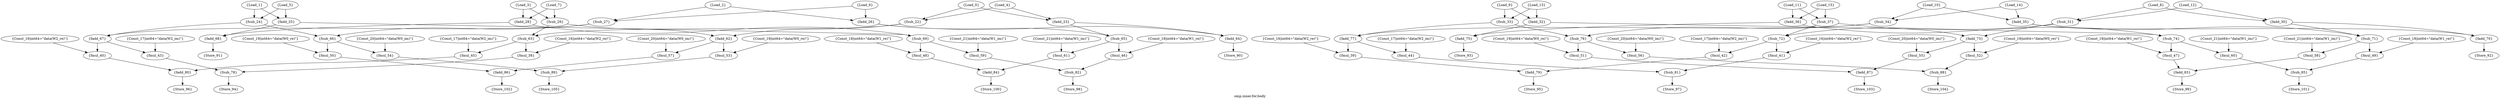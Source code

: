 /* ------- Application graph pragma -------
[SupportedOps] = {ALU, FADD, FMUL};
[SupportedOps] = {MEMPORT, INPUT, OUTPUT};
[SupportedOps] = {Constant, CONST};
*/

strict digraph "omp.inner.for.body" {
label="omp.inner.for.body";
Load_0 [data=in_re, label="{Load_0}", opcode=INPUT];
Load_1 [data=in_im, label="{Load_1}", opcode=INPUT];
Load_2 [data=in_re, label="{Load_2}", opcode=INPUT];
Load_3 [data=in_im, label="{Load_3}", opcode=INPUT];
Load_4 [data=in_re, label="{Load_4}", opcode=INPUT];
Load_5 [data=in_im, label="{Load_5}", opcode=INPUT];
Load_6 [data=in_re, label="{Load_6}", opcode=INPUT];
Load_7 [data=in_im, label="{Load_7}", opcode=INPUT];
Load_8 [data=in_re, label="{Load_8}", opcode=INPUT];
Load_9 [data=in_im, label="{Load_9}", opcode=INPUT];
Load_10 [data=in_re, label="{Load_10}", opcode=INPUT];
Load_11 [data=in_im, label="{Load_11}", opcode=INPUT];
Load_12 [data=in_re, label="{Load_12}", opcode=INPUT];
Load_13 [data=in_im, label="{Load_13}", opcode=INPUT];
Load_14 [data=in_re, label="{Load_14}", opcode=INPUT];
Load_15 [data=in_im, label="{Load_15}", opcode=INPUT];
fsub_22 [label="{fsub_22}", opcode=FADD];
fadd_23 [label="{fadd_23}", opcode=FADD];
fsub_24 [label="{fsub_24}", opcode=FADD];
fadd_25 [label="{fadd_25}", opcode=FADD];
fsub_27 [label="{fsub_27}", opcode=FADD];
fadd_26 [label="{fadd_26}", opcode=FADD];
fsub_29 [label="{fsub_29}", opcode=FADD];
fadd_28 [label="{fadd_28}", opcode=FADD];
fsub_31 [label="{fsub_31}", opcode=FADD];
fadd_30 [label="{fadd_30}", opcode=FADD];
fsub_33 [label="{fsub_33}", opcode=FADD];
fadd_32 [label="{fadd_32}", opcode=FADD];
fsub_34 [label="{fsub_34}", opcode=FADD];
fadd_35 [label="{fadd_35}", opcode=FADD];
fsub_37 [label="{fsub_37}", opcode=FADD];
fadd_36 [label="{fadd_36}", opcode=FADD];
fsub_63 [label="{fsub_63}", opcode=FADD];
fadd_62 [label="{fadd_62}", opcode=FADD];
fsub_65 [label="{fsub_65}", opcode=FADD];
fadd_64 [label="{fadd_64}", opcode=FADD];
fadd_67 [label="{fadd_67}", opcode=FADD];
fsub_66 [label="{fsub_66}", opcode=FADD];
fsub_69 [label="{fsub_69}", opcode=FADD];
fadd_68 [label="{fadd_68}", opcode=FADD];
fsub_72 [label="{fsub_72}", opcode=FADD];
fadd_73 [label="{fadd_73}", opcode=FADD];
fsub_71 [label="{fsub_71}", opcode=FADD];
fadd_70 [label="{fadd_70}", opcode=FADD];
fadd_77 [label="{fadd_77}", opcode=FADD];
fsub_76 [label="{fsub_76}", opcode=FADD];
fsub_74 [label="{fsub_74}", opcode=FADD];
fadd_75 [label="{fadd_75}", opcode=FADD];
fmul_45 [label="{fmul_45}", opcode=FMUL];
fmul_38 [label="{fmul_38}", opcode=FMUL];
fmul_57 [label="{fmul_57}", opcode=FMUL];
fmul_53 [label="{fmul_53}", opcode=FMUL];
fmul_61 [label="{fmul_61}", opcode=FMUL];
fmul_46 [label="{fmul_46}", opcode=FMUL];
Store_90 [data=out_re, label="{Store_90}", opcode=OUTPUT];
fmul_40 [label="{fmul_40}", opcode=FMUL];
fmul_43 [label="{fmul_43}", opcode=FMUL];
fmul_50 [label="{fmul_50}", opcode=FMUL];
fmul_54 [label="{fmul_54}", opcode=FMUL];
fmul_48 [label="{fmul_48}", opcode=FMUL];
fmul_59 [label="{fmul_59}", opcode=FMUL];
Store_91 [data=out_im, label="{Store_91}", opcode=OUTPUT];
fmul_42 [label="{fmul_42}", opcode=FMUL];
fmul_41 [label="{fmul_41}", opcode=FMUL];
fmul_55 [label="{fmul_55}", opcode=FMUL];
fmul_52 [label="{fmul_52}", opcode=FMUL];
fmul_58 [label="{fmul_58}", opcode=FMUL];
fmul_49 [label="{fmul_49}", opcode=FMUL];
Store_92 [data=out_re, label="{Store_92}", opcode=OUTPUT];
fmul_39 [label="{fmul_39}", opcode=FMUL];
fmul_44 [label="{fmul_44}", opcode=FMUL];
fmul_51 [label="{fmul_51}", opcode=FMUL];
fmul_56 [label="{fmul_56}", opcode=FMUL];
fmul_47 [label="{fmul_47}", opcode=FMUL];
fmul_60 [label="{fmul_60}", opcode=FMUL];
Store_93 [data=out_im, label="{Store_93}", opcode=OUTPUT];
fadd_80 [label="{fadd_80}", opcode=FADD];
fsub_78 [label="{fsub_78}", opcode=FADD];
fadd_86 [label="{fadd_86}", opcode=FADD];
fsub_89 [label="{fsub_89}", opcode=FADD];
fadd_84 [label="{fadd_84}", opcode=FADD];
fsub_82 [label="{fsub_82}", opcode=FADD];
fadd_79 [label="{fadd_79}", opcode=FADD];
fsub_81 [label="{fsub_81}", opcode=FADD];
fadd_87 [label="{fadd_87}", opcode=FADD];
fsub_88 [label="{fsub_88}", opcode=FADD];
fadd_83 [label="{fadd_83}", opcode=FADD];
fsub_85 [label="{fsub_85}", opcode=FADD];
Store_96 [data=out_im, label="{Store_96}", opcode=OUTPUT];
Store_94 [data=out_re, label="{Store_94}", opcode=OUTPUT];
Store_102 [data=out_im, label="{Store_102}", opcode=OUTPUT];
Store_105 [data=out_re, label="{Store_105}", opcode=OUTPUT];
Store_100 [data=out_im, label="{Store_100}", opcode=OUTPUT];
Store_98 [data=out_re, label="{Store_98}", opcode=OUTPUT];
Store_95 [data=out_im, label="{Store_95}", opcode=OUTPUT];
Store_97 [data=out_re, label="{Store_97}", opcode=OUTPUT];
Store_103 [data=out_im, label="{Store_103}", opcode=OUTPUT];
Store_104 [data=out_re, label="{Store_104}", opcode=OUTPUT];
Store_99 [data=out_im, label="{Store_99}", opcode=OUTPUT];
Store_101 [data=out_re, label="{Store_101}", opcode=OUTPUT];
Const_107 [constVal="1", int64="1", label="{Const_16|int64=\"data(W2_re)\"}", opcode=CONST];
Const_108 [constVal="1", int64="1", label="{Const_16|int64=\"data(W2_re)\"}", opcode=CONST];
Const_109 [constVal="1", int64="1", label="{Const_16|int64=\"data(W2_re)\"}", opcode=CONST];
Const_110 [constVal="1", int64="1", label="{Const_16|int64=\"data(W2_re)\"}", opcode=CONST];
Const_111 [constVal="1", int64="0", label="{Const_17|int64=\"data(W2_im)\"}", opcode=CONST];
Const_112 [constVal="1", int64="0", label="{Const_17|int64=\"data(W2_im)\"}", opcode=CONST];
Const_113 [constVal="1", int64="0", label="{Const_17|int64=\"data(W2_im)\"}", opcode=CONST];
Const_114 [constVal="1", int64="0", label="{Const_17|int64=\"data(W2_im)\"}", opcode=CONST];
Const_115 [constVal="1", int64="1", label="{Const_18|int64=\"data(W1_re)\"}", opcode=CONST];
Const_116 [constVal="1", int64="1", label="{Const_18|int64=\"data(W1_re)\"}", opcode=CONST];
Const_117 [constVal="1", int64="1", label="{Const_18|int64=\"data(W1_re)\"}", opcode=CONST];
Const_118 [constVal="1", int64="1", label="{Const_18|int64=\"data(W1_re)\"}", opcode=CONST];
Const_119 [constVal="1", int64="1", label="{Const_19|int64=\"data(W0_re)\"}", opcode=CONST];
Const_120 [constVal="1", int64="1", label="{Const_19|int64=\"data(W0_re)\"}", opcode=CONST];
Const_121 [constVal="1", int64="1", label="{Const_19|int64=\"data(W0_re)\"}", opcode=CONST];
Const_122 [constVal="1", int64="1", label="{Const_19|int64=\"data(W0_re)\"}", opcode=CONST];
Const_123 [constVal="1", int64="0", label="{Const_20|int64=\"data(W0_im)\"}", opcode=CONST];
Const_124 [constVal="1", int64="0", label="{Const_20|int64=\"data(W0_im)\"}", opcode=CONST];
Const_125 [constVal="1", int64="0", label="{Const_20|int64=\"data(W0_im)\"}", opcode=CONST];
Const_126 [constVal="1", int64="0", label="{Const_20|int64=\"data(W0_im)\"}", opcode=CONST];
Const_127 [constVal="1", int64="0", label="{Const_21|int64=\"data(W1_im)\"}", opcode=CONST];
Const_128 [constVal="1", int64="0", label="{Const_21|int64=\"data(W1_im)\"}", opcode=CONST];
Const_129 [constVal="1", int64="0", label="{Const_21|int64=\"data(W1_im)\"}", opcode=CONST];
Const_130 [constVal="1", int64="0", label="{Const_21|int64=\"data(W1_im)\"}", opcode=CONST];
Load_0 -> fsub_22  [driver=outPinA, load=inPinB];
Load_0 -> fadd_23  [driver=outPinA, load=inPinB];
Load_1 -> fsub_24  [driver=outPinA, load=inPinB];
Load_1 -> fadd_25  [driver=outPinA, load=inPinB];
Load_2 -> fadd_26  [driver=outPinA, load=inPinB];
Load_2 -> fsub_27  [driver=outPinA, load=inPinB];
Load_3 -> fadd_28  [driver=outPinA, load=inPinB];
Load_3 -> fsub_29  [driver=outPinA, load=inPinB];
Load_4 -> fsub_22  [driver=outPinA, load=inPinA];
Load_4 -> fadd_23  [driver=outPinA, load=inPinA];
Load_5 -> fsub_24  [driver=outPinA, load=inPinA];
Load_5 -> fadd_25  [driver=outPinA, load=inPinA];
Load_6 -> fadd_26  [driver=outPinA, load=inPinA];
Load_6 -> fsub_27  [driver=outPinA, load=inPinA];
Load_7 -> fadd_28  [driver=outPinA, load=inPinA];
Load_7 -> fsub_29  [driver=outPinA, load=inPinA];
Load_8 -> fadd_30  [driver=outPinA, load=inPinB];
Load_8 -> fsub_31  [driver=outPinA, load=inPinB];
Load_9 -> fadd_32  [driver=outPinA, load=inPinB];
Load_9 -> fsub_33  [driver=outPinA, load=inPinB];
Load_10 -> fsub_34  [driver=outPinA, load=inPinB];
Load_10 -> fadd_35  [driver=outPinA, load=inPinB];
Load_11 -> fadd_36  [driver=outPinA, load=inPinB];
Load_11 -> fsub_37  [driver=outPinA, load=inPinB];
Load_12 -> fadd_30  [driver=outPinA, load=inPinA];
Load_12 -> fsub_31  [driver=outPinA, load=inPinA];
Load_13 -> fadd_32  [driver=outPinA, load=inPinA];
Load_13 -> fsub_33  [driver=outPinA, load=inPinA];
Load_14 -> fsub_34  [driver=outPinA, load=inPinA];
Load_14 -> fadd_35  [driver=outPinA, load=inPinA];
Load_15 -> fadd_36  [driver=outPinA, load=inPinA];
Load_15 -> fsub_37  [driver=outPinA, load=inPinA];
fsub_22 -> fadd_62  [driver=outPinA, load=inPinB];
fsub_22 -> fsub_63  [driver=outPinA, load=inPinB];
fadd_23 -> fadd_64  [driver=outPinA, load=inPinB];
fadd_23 -> fsub_65  [driver=outPinA, load=inPinB];
fsub_24 -> fsub_66  [driver=outPinA, load=inPinB];
fsub_24 -> fadd_67  [driver=outPinA, load=inPinB];
fadd_25 -> fadd_68  [driver=outPinA, load=inPinB];
fadd_25 -> fsub_69  [driver=outPinA, load=inPinB];
fsub_27 -> fsub_66  [driver=outPinA, load=inPinA];
fsub_27 -> fadd_67  [driver=outPinA, load=inPinA];
fadd_26 -> fadd_64  [driver=outPinA, load=inPinA];
fadd_26 -> fsub_65  [driver=outPinA, load=inPinA];
fsub_29 -> fadd_62  [driver=outPinA, load=inPinA];
fsub_29 -> fsub_63  [driver=outPinA, load=inPinA];
fadd_28 -> fadd_68  [driver=outPinA, load=inPinA];
fadd_28 -> fsub_69  [driver=outPinA, load=inPinA];
fsub_31 -> fsub_72  [driver=outPinA, load=inPinB];
fsub_31 -> fadd_73  [driver=outPinA, load=inPinB];
fadd_30 -> fadd_70  [driver=outPinA, load=inPinB];
fadd_30 -> fsub_71  [driver=outPinA, load=inPinB];
fsub_33 -> fsub_76  [driver=outPinA, load=inPinB];
fsub_33 -> fadd_77  [driver=outPinA, load=inPinB];
fadd_32 -> fsub_74  [driver=outPinA, load=inPinB];
fadd_32 -> fadd_75  [driver=outPinA, load=inPinB];
fsub_34 -> fsub_76  [driver=outPinA, load=inPinA];
fsub_34 -> fadd_77  [driver=outPinA, load=inPinA];
fadd_35 -> fadd_70  [driver=outPinA, load=inPinA];
fadd_35 -> fsub_71  [driver=outPinA, load=inPinA];
fsub_37 -> fsub_72  [driver=outPinA, load=inPinA];
fsub_37 -> fadd_73  [driver=outPinA, load=inPinA];
fadd_36 -> fsub_74  [driver=outPinA, load=inPinA];
fadd_36 -> fadd_75  [driver=outPinA, load=inPinA];
fsub_63 -> fmul_38  [driver=outPinA, load=inPinB];
fsub_63 -> fmul_45  [driver=outPinA, load=inPinB];
fadd_62 -> fmul_57  [driver=outPinA, load=inPinB];
fadd_62 -> fmul_53  [driver=outPinA, load=inPinB];
fsub_65 -> fmul_46  [driver=outPinA, load=inPinB];
fsub_65 -> fmul_61  [driver=outPinA, load=inPinB];
fadd_64 -> Store_90  [driver=outPinA, load=inPinA];
fadd_67 -> fmul_43  [driver=outPinA, load=inPinB];
fadd_67 -> fmul_40  [driver=outPinA, load=inPinB];
fsub_66 -> fmul_50  [driver=outPinA, load=inPinB];
fsub_66 -> fmul_54  [driver=outPinA, load=inPinB];
fsub_69 -> fmul_59  [driver=outPinA, load=inPinB];
fsub_69 -> fmul_48  [driver=outPinA, load=inPinB];
fadd_68 -> Store_91  [driver=outPinA, load=inPinA];
fsub_72 -> fmul_42  [driver=outPinA, load=inPinB];
fsub_72 -> fmul_41  [driver=outPinA, load=inPinB];
fadd_73 -> fmul_55  [driver=outPinA, load=inPinB];
fadd_73 -> fmul_52  [driver=outPinA, load=inPinB];
fsub_71 -> fmul_58  [driver=outPinA, load=inPinB];
fsub_71 -> fmul_49  [driver=outPinA, load=inPinB];
fadd_70 -> Store_92  [driver=outPinA, load=inPinA];
fadd_77 -> fmul_39  [driver=outPinA, load=inPinB];
fadd_77 -> fmul_44  [driver=outPinA, load=inPinB];
fsub_76 -> fmul_51  [driver=outPinA, load=inPinB];
fsub_76 -> fmul_56  [driver=outPinA, load=inPinB];
fsub_74 -> fmul_47  [driver=outPinA, load=inPinB];
fsub_74 -> fmul_60  [driver=outPinA, load=inPinB];
fadd_75 -> Store_93  [driver=outPinA, load=inPinA];
fmul_45 -> fadd_80  [driver=outPinA, load=inPinB];
fmul_38 -> fsub_78  [driver=outPinA, load=inPinB];
fmul_57 -> fadd_86  [driver=outPinA, load=inPinB];
fmul_53 -> fsub_89  [driver=outPinA, load=inPinB];
fmul_61 -> fadd_84  [driver=outPinA, load=inPinB];
fmul_46 -> fsub_82  [driver=outPinA, load=inPinB];
fmul_40 -> fadd_80  [driver=outPinA, load=inPinA];
fmul_43 -> fsub_78  [driver=outPinA, load=inPinA];
fmul_50 -> fadd_86  [driver=outPinA, load=inPinA];
fmul_54 -> fsub_89  [driver=outPinA, load=inPinA];
fmul_48 -> fadd_84  [driver=outPinA, load=inPinA];
fmul_59 -> fsub_82  [driver=outPinA, load=inPinA];
fmul_42 -> fadd_79  [driver=outPinA, load=inPinB];
fmul_41 -> fsub_81  [driver=outPinA, load=inPinB];
fmul_55 -> fadd_87  [driver=outPinA, load=inPinB];
fmul_52 -> fsub_88  [driver=outPinA, load=inPinB];
fmul_58 -> fadd_83  [driver=outPinA, load=inPinB];
fmul_49 -> fsub_85  [driver=outPinA, load=inPinB];
fmul_39 -> fadd_79  [driver=outPinA, load=inPinA];
fmul_44 -> fsub_81  [driver=outPinA, load=inPinA];
fmul_51 -> fadd_87  [driver=outPinA, load=inPinA];
fmul_56 -> fsub_88  [driver=outPinA, load=inPinA];
fmul_47 -> fadd_83  [driver=outPinA, load=inPinA];
fmul_60 -> fsub_85  [driver=outPinA, load=inPinA];
fadd_80 -> Store_96  [driver=outPinA, load=inPinA];
fsub_78 -> Store_94  [driver=outPinA, load=inPinA];
fadd_86 -> Store_102  [driver=outPinA, load=inPinA];
fsub_89 -> Store_105  [driver=outPinA, load=inPinA];
fadd_84 -> Store_100  [driver=outPinA, load=inPinA];
fsub_82 -> Store_98  [driver=outPinA, load=inPinA];
fadd_79 -> Store_95  [driver=outPinA, load=inPinA];
fsub_81 -> Store_97  [driver=outPinA, load=inPinA];
fadd_87 -> Store_103  [driver=outPinA, load=inPinA];
fsub_88 -> Store_104  [driver=outPinA, load=inPinA];
fadd_83 -> Store_99  [driver=outPinA, load=inPinA];
fsub_85 -> Store_101  [driver=outPinA, load=inPinA];
Const_107 -> fmul_38  [driver=outPinA, load=inPinA];
Const_108 -> fmul_39  [driver=outPinA, load=inPinA];
Const_109 -> fmul_40  [driver=outPinA, load=inPinA];
Const_110 -> fmul_41  [driver=outPinA, load=inPinA];
Const_111 -> fmul_42  [driver=outPinA, load=inPinA];
Const_112 -> fmul_43  [driver=outPinA, load=inPinA];
Const_113 -> fmul_44  [driver=outPinA, load=inPinA];
Const_114 -> fmul_45  [driver=outPinA, load=inPinA];
Const_115 -> fmul_46  [driver=outPinA, load=inPinA];
Const_116 -> fmul_47  [driver=outPinA, load=inPinA];
Const_117 -> fmul_48  [driver=outPinA, load=inPinA];
Const_118 -> fmul_49  [driver=outPinA, load=inPinA];
Const_119 -> fmul_50  [driver=outPinA, load=inPinA];
Const_120 -> fmul_51  [driver=outPinA, load=inPinA];
Const_121 -> fmul_52  [driver=outPinA, load=inPinA];
Const_122 -> fmul_53  [driver=outPinA, load=inPinA];
Const_123 -> fmul_54  [driver=outPinA, load=inPinA];
Const_124 -> fmul_55  [driver=outPinA, load=inPinA];
Const_125 -> fmul_56  [driver=outPinA, load=inPinA];
Const_126 -> fmul_57  [driver=outPinA, load=inPinA];
Const_127 -> fmul_58  [driver=outPinA, load=inPinA];
Const_128 -> fmul_59  [driver=outPinA, load=inPinA];
Const_129 -> fmul_60  [driver=outPinA, load=inPinA];
Const_130 -> fmul_61  [driver=outPinA, load=inPinA];
}
